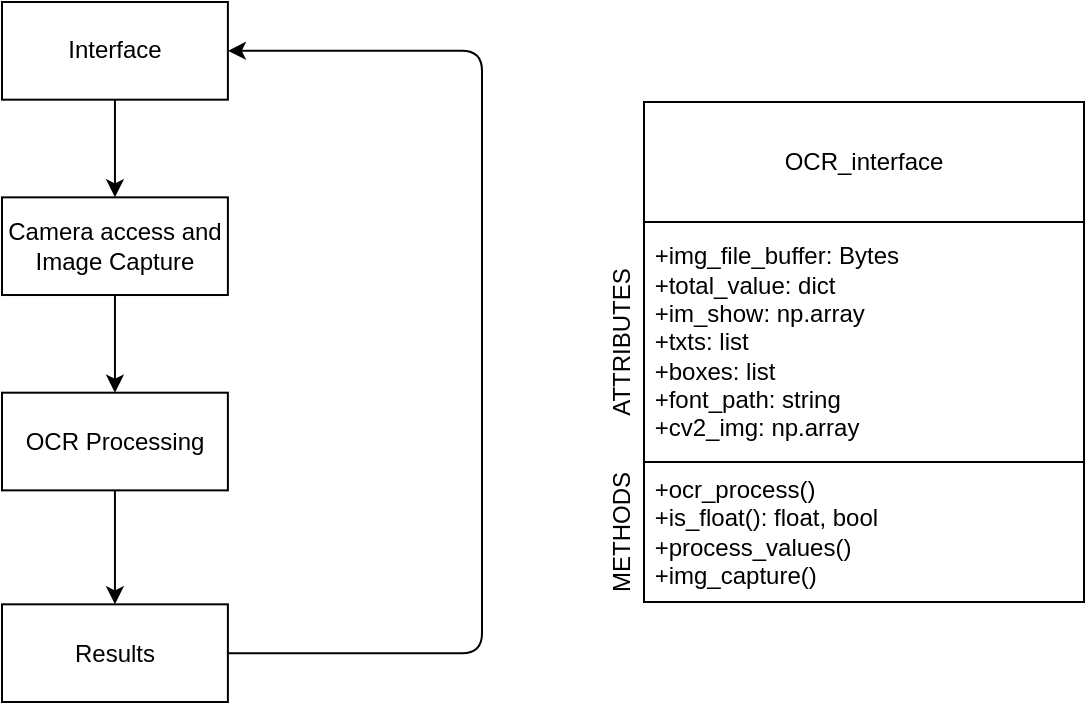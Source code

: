 <mxfile>
    <diagram id="J_I_ihKT-vqniiB1T6zq" name="Page-1">
        <mxGraphModel dx="1242" dy="480" grid="1" gridSize="10" guides="1" tooltips="1" connect="1" arrows="1" fold="1" page="1" pageScale="1" pageWidth="850" pageHeight="1100" math="0" shadow="0">
            <root>
                <mxCell id="0"/>
                <mxCell id="1" parent="0"/>
                <mxCell id="10" value="" style="group" vertex="1" connectable="0" parent="1">
                    <mxGeometry x="154" y="130" width="240" height="350" as="geometry"/>
                </mxCell>
                <mxCell id="2" value="Interface" style="rounded=0;whiteSpace=wrap;html=1;" parent="10" vertex="1">
                    <mxGeometry width="112.941" height="48.837" as="geometry"/>
                </mxCell>
                <mxCell id="3" value="Camera access and Image Capture" style="rounded=0;whiteSpace=wrap;html=1;" parent="10" vertex="1">
                    <mxGeometry y="97.674" width="112.941" height="48.837" as="geometry"/>
                </mxCell>
                <mxCell id="4" style="edgeStyle=none;html=1;entryX=0.5;entryY=0;entryDx=0;entryDy=0;" parent="10" source="2" target="3" edge="1">
                    <mxGeometry relative="1" as="geometry"/>
                </mxCell>
                <mxCell id="5" value="OCR Processing" style="rounded=0;whiteSpace=wrap;html=1;" parent="10" vertex="1">
                    <mxGeometry y="195.349" width="112.941" height="48.837" as="geometry"/>
                </mxCell>
                <mxCell id="7" style="edgeStyle=none;html=1;" parent="10" source="3" target="5" edge="1">
                    <mxGeometry relative="1" as="geometry"/>
                </mxCell>
                <mxCell id="9" style="edgeStyle=none;html=1;entryX=1;entryY=0.5;entryDx=0;entryDy=0;" parent="10" source="6" target="2" edge="1">
                    <mxGeometry relative="1" as="geometry">
                        <mxPoint x="249.412" y="325.581" as="targetPoint"/>
                        <Array as="points">
                            <mxPoint x="240" y="325.581"/>
                            <mxPoint x="240" y="24.419"/>
                        </Array>
                    </mxGeometry>
                </mxCell>
                <mxCell id="6" value="Results" style="rounded=0;whiteSpace=wrap;html=1;" parent="10" vertex="1">
                    <mxGeometry y="301.163" width="112.941" height="48.837" as="geometry"/>
                </mxCell>
                <mxCell id="8" style="edgeStyle=none;html=1;" parent="10" source="5" target="6" edge="1">
                    <mxGeometry relative="1" as="geometry"/>
                </mxCell>
                <mxCell id="11" value="" style="group" vertex="1" connectable="0" parent="1">
                    <mxGeometry x="449" y="180" width="246" height="250" as="geometry"/>
                </mxCell>
                <mxCell id="12" value="OCR_interface" style="rounded=0;whiteSpace=wrap;html=1;" vertex="1" parent="11">
                    <mxGeometry x="26" width="220" height="60" as="geometry"/>
                </mxCell>
                <mxCell id="13" value="&amp;nbsp;+img_file_buffer: Bytes&lt;br&gt;&amp;nbsp;+total_value: dict&lt;br&gt;&amp;nbsp;+im_show: np.array&lt;br&gt;&amp;nbsp;+txts: list&lt;br&gt;&amp;nbsp;+boxes: list&lt;br&gt;&amp;nbsp;+font_path: string&lt;br&gt;&amp;nbsp;+cv2_img: np.array" style="rounded=0;whiteSpace=wrap;html=1;align=left;" vertex="1" parent="11">
                    <mxGeometry x="26" y="60" width="220" height="120" as="geometry"/>
                </mxCell>
                <mxCell id="14" value="ATTRIBUTES" style="text;html=1;strokeColor=none;fillColor=none;align=center;verticalAlign=middle;whiteSpace=wrap;rounded=0;rotation=-90;" vertex="1" parent="11">
                    <mxGeometry x="-15" y="105" width="60" height="30" as="geometry"/>
                </mxCell>
                <mxCell id="15" value="&amp;nbsp;+ocr_process()&lt;br&gt;&amp;nbsp;+is_float(): float, bool&lt;br&gt;&amp;nbsp;+process_values()&lt;br&gt;&amp;nbsp;+img_capture()" style="rounded=0;whiteSpace=wrap;html=1;align=left;" vertex="1" parent="11">
                    <mxGeometry x="26" y="180" width="220" height="70" as="geometry"/>
                </mxCell>
                <mxCell id="16" value="METHODS" style="text;html=1;strokeColor=none;fillColor=none;align=center;verticalAlign=middle;whiteSpace=wrap;rounded=0;rotation=-90;" vertex="1" parent="11">
                    <mxGeometry x="-15" y="200" width="60" height="30" as="geometry"/>
                </mxCell>
            </root>
        </mxGraphModel>
    </diagram>
</mxfile>